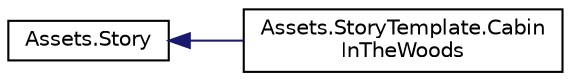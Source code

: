 digraph "Graphical Class Hierarchy"
{
  edge [fontname="Helvetica",fontsize="10",labelfontname="Helvetica",labelfontsize="10"];
  node [fontname="Helvetica",fontsize="10",shape=record];
  rankdir="LR";
  Node1 [label="Assets.Story",height=0.2,width=0.4,color="black", fillcolor="white", style="filled",URL="$d5/da9/classAssets_1_1Story.html"];
  Node1 -> Node2 [dir="back",color="midnightblue",fontsize="10",style="solid",fontname="Helvetica"];
  Node2 [label="Assets.StoryTemplate.Cabin\lInTheWoods",height=0.2,width=0.4,color="black", fillcolor="white", style="filled",URL="$d5/d34/classAssets_1_1StoryTemplate_1_1CabinInTheWoods.html",tooltip="A Our first story within the platform. "];
}
